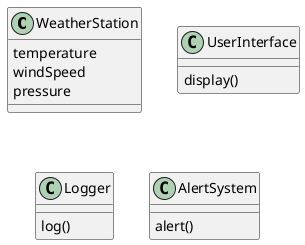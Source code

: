 @startuml challenge

class WeatherStation {
  temperature
  windSpeed
  pressure
}

class UserInterface {
  display()
}

class Logger {
  log()
}

class AlertSystem {
  alert()
}

@enduml

@startuml solution

interface Subject {
  registerObserver()
  removeObserver()
  notifyObservers()
}

interface Observer {
  update()
}

class WeatherStation {
  temperature
  windSpeed
  pressure
}

Subject <|-- WeatherStation
Observer "many" o-- "1" WeatherStation

rectangle Observers {
  class UserInterface {
    weatherStation: Subject
    display()
    update()
  }

  Subject o-- UserInterface
  Observer <|-- UserInterface

  class Logger {
    weatherStation: Subject
    log()
    update()
  }

  Subject o-- Logger
  Observer <|-- Logger

  class AlertSystem {
    weatherStation: Subject
    alert()
    update()
  }

  Subject o-- AlertSystem
  Observer <|-- AlertSystem
}

@enduml
